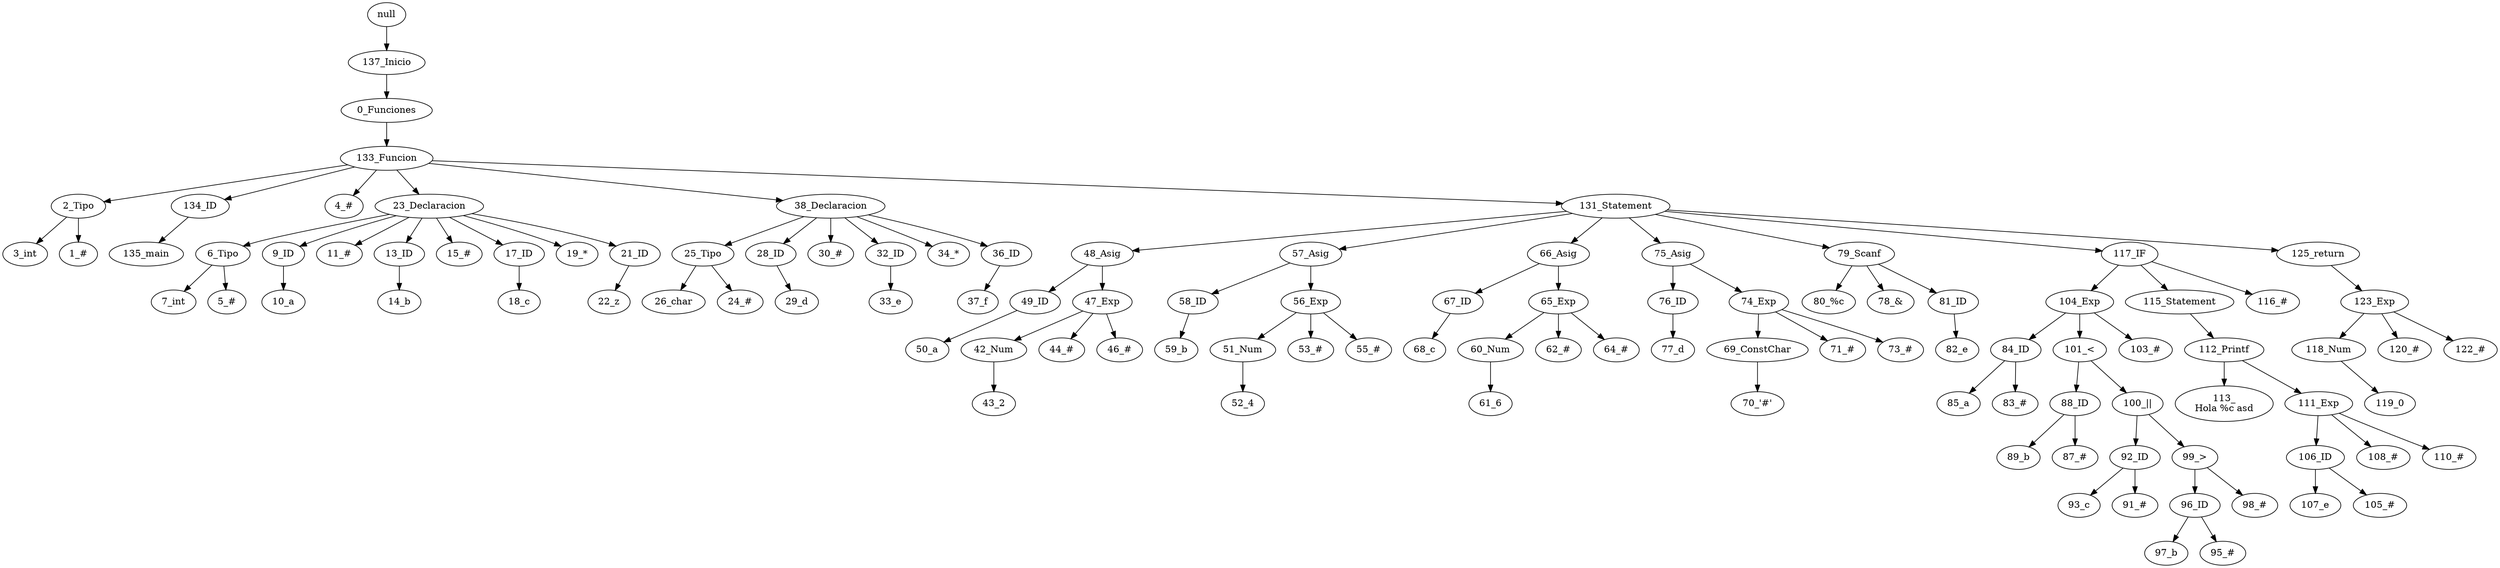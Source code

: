 digraph {
"null" -> "137_Inicio";
"137_Inicio" -> "0_Funciones";
"0_Funciones" -> "133_Funcion";
"133_Funcion" -> "2_Tipo";
"2_Tipo" -> "3_int";
"2_Tipo" -> "1_#";
"133_Funcion" -> "134_ID";
"134_ID" -> "135_main";
"133_Funcion" -> "4_#";
"133_Funcion" -> "23_Declaracion";
"23_Declaracion" -> "6_Tipo";
"6_Tipo" -> "7_int";
"6_Tipo" -> "5_#";
"23_Declaracion" -> "9_ID";
"9_ID" -> "10_a";
"23_Declaracion" -> "11_#";
"23_Declaracion" -> "13_ID";
"13_ID" -> "14_b";
"23_Declaracion" -> "15_#";
"23_Declaracion" -> "17_ID";
"17_ID" -> "18_c";
"23_Declaracion" -> "19_*";
"23_Declaracion" -> "21_ID";
"21_ID" -> "22_z";
"133_Funcion" -> "38_Declaracion";
"38_Declaracion" -> "25_Tipo";
"25_Tipo" -> "26_char";
"25_Tipo" -> "24_#";
"38_Declaracion" -> "28_ID";
"28_ID" -> "29_d";
"38_Declaracion" -> "30_#";
"38_Declaracion" -> "32_ID";
"32_ID" -> "33_e";
"38_Declaracion" -> "34_*";
"38_Declaracion" -> "36_ID";
"36_ID" -> "37_f";
"133_Funcion" -> "131_Statement";
"131_Statement" -> "48_Asig";
"48_Asig" -> "49_ID";
"49_ID" -> "50_a";
"48_Asig" -> "47_Exp";
"47_Exp" -> "42_Num";
"42_Num" -> "43_2";
"47_Exp" -> "44_#";
"47_Exp" -> "46_#";
"131_Statement" -> "57_Asig";
"57_Asig" -> "58_ID";
"58_ID" -> "59_b";
"57_Asig" -> "56_Exp";
"56_Exp" -> "51_Num";
"51_Num" -> "52_4";
"56_Exp" -> "53_#";
"56_Exp" -> "55_#";
"131_Statement" -> "66_Asig";
"66_Asig" -> "67_ID";
"67_ID" -> "68_c";
"66_Asig" -> "65_Exp";
"65_Exp" -> "60_Num";
"60_Num" -> "61_6";
"65_Exp" -> "62_#";
"65_Exp" -> "64_#";
"131_Statement" -> "75_Asig";
"75_Asig" -> "76_ID";
"76_ID" -> "77_d";
"75_Asig" -> "74_Exp";
"74_Exp" -> "69_ConstChar";
"69_ConstChar" -> "70_'#'";
"74_Exp" -> "71_#";
"74_Exp" -> "73_#";
"131_Statement" -> "79_Scanf";
"79_Scanf" -> "80_%c";
"79_Scanf" -> "78_&";
"79_Scanf" -> "81_ID";
"81_ID" -> "82_e";
"131_Statement" -> "117_IF";
"117_IF" -> "104_Exp";
"104_Exp" -> "84_ID";
"84_ID" -> "85_a";
"84_ID" -> "83_#";
"104_Exp" -> "101_<";
"101_<" -> "88_ID";
"88_ID" -> "89_b";
"88_ID" -> "87_#";
"101_<" -> "100_||";
"100_||" -> "92_ID";
"92_ID" -> "93_c";
"92_ID" -> "91_#";
"100_||" -> "99_>";
"99_>" -> "96_ID";
"96_ID" -> "97_b";
"96_ID" -> "95_#";
"99_>" -> "98_#";
"104_Exp" -> "103_#";
"117_IF" -> "115_Statement";
"115_Statement" -> "112_Printf";
"112_Printf" -> "113_\nHola %c asd";
"112_Printf" -> "111_Exp";
"111_Exp" -> "106_ID";
"106_ID" -> "107_e";
"106_ID" -> "105_#";
"111_Exp" -> "108_#";
"111_Exp" -> "110_#";
"117_IF" -> "116_#";
"131_Statement" -> "125_return";
"125_return" -> "123_Exp";
"123_Exp" -> "118_Num";
"118_Num" -> "119_0";
"123_Exp" -> "120_#";
"123_Exp" -> "122_#";
}
